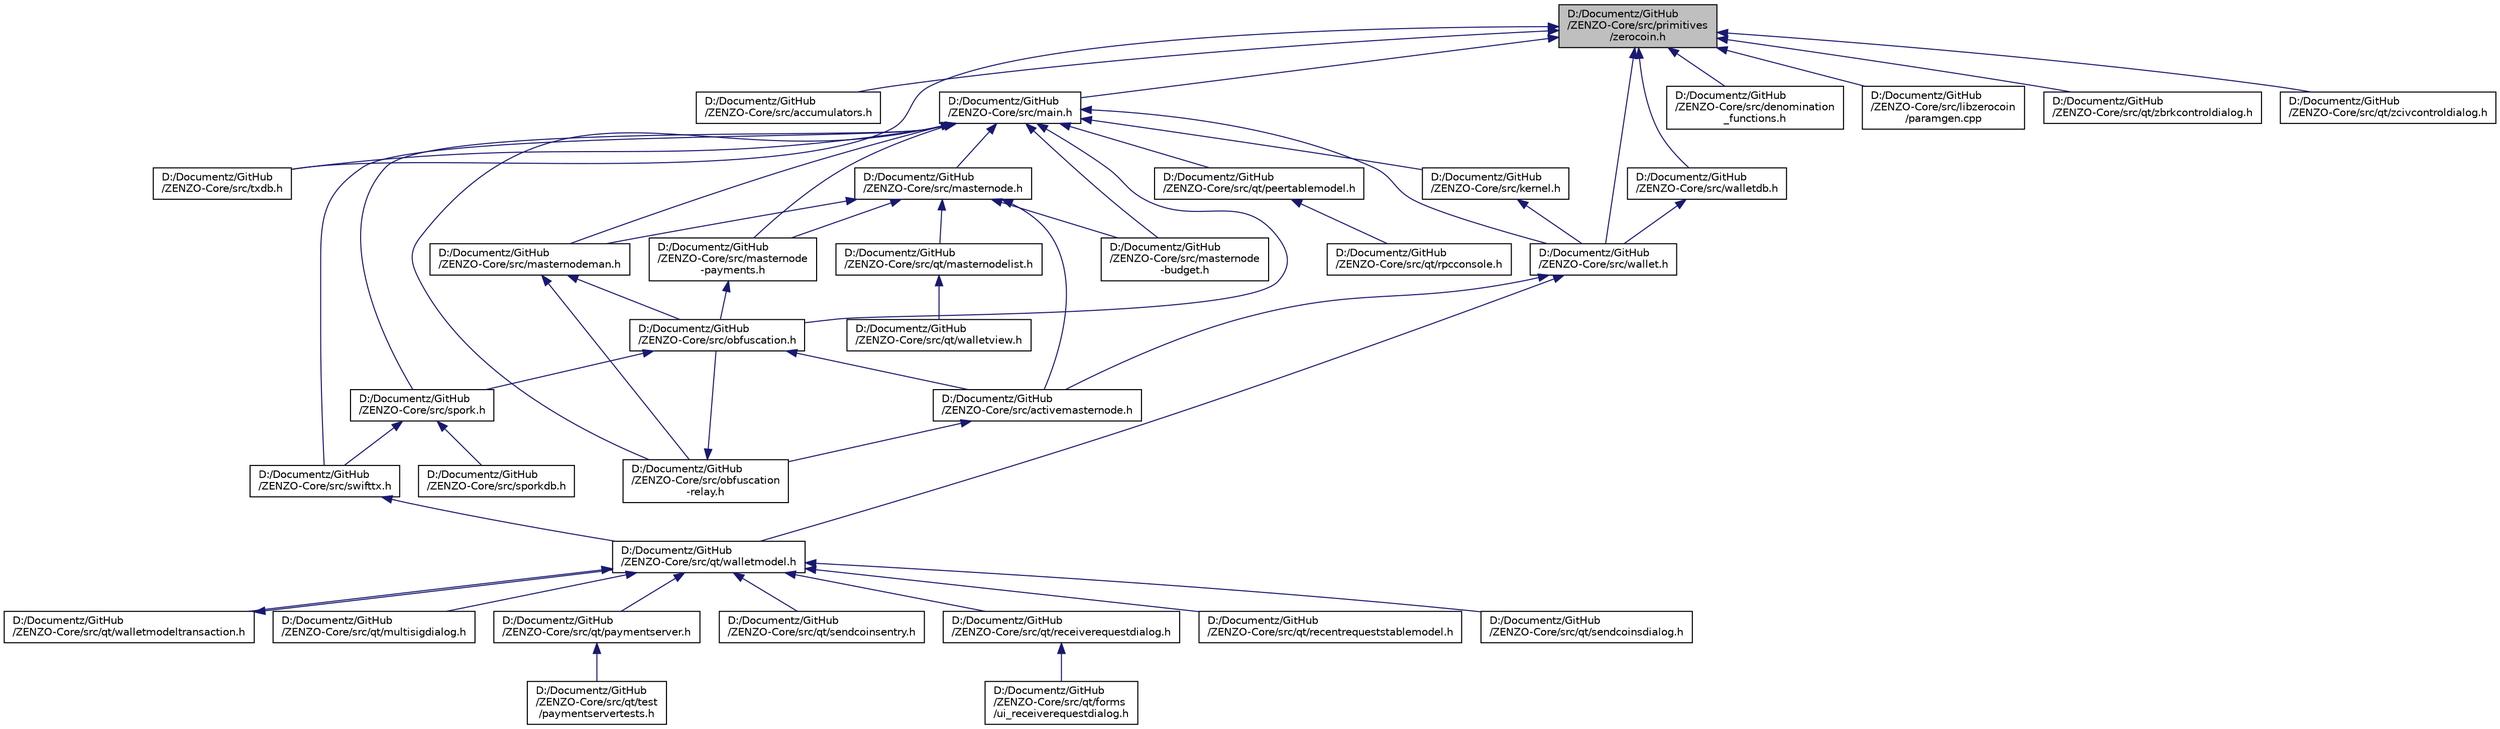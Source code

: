 digraph "D:/Documentz/GitHub/ZENZO-Core/src/primitives/zerocoin.h"
{
 // LATEX_PDF_SIZE
  edge [fontname="Helvetica",fontsize="10",labelfontname="Helvetica",labelfontsize="10"];
  node [fontname="Helvetica",fontsize="10",shape=record];
  Node24 [label="D:/Documentz/GitHub\l/ZENZO-Core/src/primitives\l/zerocoin.h",height=0.2,width=0.4,color="black", fillcolor="grey75", style="filled", fontcolor="black",tooltip="Exceptions and constants for Zerocoin."];
  Node24 -> Node25 [dir="back",color="midnightblue",fontsize="10",style="solid"];
  Node25 [label="D:/Documentz/GitHub\l/ZENZO-Core/src/accumulators.h",height=0.2,width=0.4,color="black", fillcolor="white", style="filled",URL="$accumulators_8h_source.html",tooltip=" "];
  Node24 -> Node26 [dir="back",color="midnightblue",fontsize="10",style="solid"];
  Node26 [label="D:/Documentz/GitHub\l/ZENZO-Core/src/main.h",height=0.2,width=0.4,color="black", fillcolor="white", style="filled",URL="$main_8h_source.html",tooltip=" "];
  Node26 -> Node27 [dir="back",color="midnightblue",fontsize="10",style="solid"];
  Node27 [label="D:/Documentz/GitHub\l/ZENZO-Core/src/txdb.h",height=0.2,width=0.4,color="black", fillcolor="white", style="filled",URL="$txdb_8h_source.html",tooltip=" "];
  Node26 -> Node28 [dir="back",color="midnightblue",fontsize="10",style="solid"];
  Node28 [label="D:/Documentz/GitHub\l/ZENZO-Core/src/spork.h",height=0.2,width=0.4,color="black", fillcolor="white", style="filled",URL="$spork_8h_source.html",tooltip=" "];
  Node28 -> Node29 [dir="back",color="midnightblue",fontsize="10",style="solid"];
  Node29 [label="D:/Documentz/GitHub\l/ZENZO-Core/src/sporkdb.h",height=0.2,width=0.4,color="black", fillcolor="white", style="filled",URL="$sporkdb_8h_source.html",tooltip=" "];
  Node28 -> Node30 [dir="back",color="midnightblue",fontsize="10",style="solid"];
  Node30 [label="D:/Documentz/GitHub\l/ZENZO-Core/src/swifttx.h",height=0.2,width=0.4,color="black", fillcolor="white", style="filled",URL="$swifttx_8h_source.html",tooltip=" "];
  Node30 -> Node31 [dir="back",color="midnightblue",fontsize="10",style="solid"];
  Node31 [label="D:/Documentz/GitHub\l/ZENZO-Core/src/qt/walletmodel.h",height=0.2,width=0.4,color="black", fillcolor="white", style="filled",URL="$walletmodel_8h_source.html",tooltip=" "];
  Node31 -> Node32 [dir="back",color="midnightblue",fontsize="10",style="solid"];
  Node32 [label="D:/Documentz/GitHub\l/ZENZO-Core/src/qt/walletmodeltransaction.h",height=0.2,width=0.4,color="black", fillcolor="white", style="filled",URL="$walletmodeltransaction_8h_source.html",tooltip=" "];
  Node32 -> Node31 [dir="back",color="midnightblue",fontsize="10",style="solid"];
  Node31 -> Node33 [dir="back",color="midnightblue",fontsize="10",style="solid"];
  Node33 [label="D:/Documentz/GitHub\l/ZENZO-Core/src/qt/multisigdialog.h",height=0.2,width=0.4,color="black", fillcolor="white", style="filled",URL="$multisigdialog_8h_source.html",tooltip=" "];
  Node31 -> Node34 [dir="back",color="midnightblue",fontsize="10",style="solid"];
  Node34 [label="D:/Documentz/GitHub\l/ZENZO-Core/src/qt/paymentserver.h",height=0.2,width=0.4,color="black", fillcolor="white", style="filled",URL="$paymentserver_8h_source.html",tooltip=" "];
  Node34 -> Node35 [dir="back",color="midnightblue",fontsize="10",style="solid"];
  Node35 [label="D:/Documentz/GitHub\l/ZENZO-Core/src/qt/test\l/paymentservertests.h",height=0.2,width=0.4,color="black", fillcolor="white", style="filled",URL="$paymentservertests_8h_source.html",tooltip=" "];
  Node31 -> Node36 [dir="back",color="midnightblue",fontsize="10",style="solid"];
  Node36 [label="D:/Documentz/GitHub\l/ZENZO-Core/src/qt/sendcoinsentry.h",height=0.2,width=0.4,color="black", fillcolor="white", style="filled",URL="$sendcoinsentry_8h_source.html",tooltip=" "];
  Node31 -> Node37 [dir="back",color="midnightblue",fontsize="10",style="solid"];
  Node37 [label="D:/Documentz/GitHub\l/ZENZO-Core/src/qt/receiverequestdialog.h",height=0.2,width=0.4,color="black", fillcolor="white", style="filled",URL="$receiverequestdialog_8h_source.html",tooltip=" "];
  Node37 -> Node38 [dir="back",color="midnightblue",fontsize="10",style="solid"];
  Node38 [label="D:/Documentz/GitHub\l/ZENZO-Core/src/qt/forms\l/ui_receiverequestdialog.h",height=0.2,width=0.4,color="black", fillcolor="white", style="filled",URL="$ui__receiverequestdialog_8h_source.html",tooltip=" "];
  Node31 -> Node39 [dir="back",color="midnightblue",fontsize="10",style="solid"];
  Node39 [label="D:/Documentz/GitHub\l/ZENZO-Core/src/qt/recentrequeststablemodel.h",height=0.2,width=0.4,color="black", fillcolor="white", style="filled",URL="$recentrequeststablemodel_8h_source.html",tooltip=" "];
  Node31 -> Node40 [dir="back",color="midnightblue",fontsize="10",style="solid"];
  Node40 [label="D:/Documentz/GitHub\l/ZENZO-Core/src/qt/sendcoinsdialog.h",height=0.2,width=0.4,color="black", fillcolor="white", style="filled",URL="$sendcoinsdialog_8h_source.html",tooltip=" "];
  Node26 -> Node41 [dir="back",color="midnightblue",fontsize="10",style="solid"];
  Node41 [label="D:/Documentz/GitHub\l/ZENZO-Core/src/obfuscation.h",height=0.2,width=0.4,color="black", fillcolor="white", style="filled",URL="$obfuscation_8h_source.html",tooltip=" "];
  Node41 -> Node28 [dir="back",color="midnightblue",fontsize="10",style="solid"];
  Node41 -> Node42 [dir="back",color="midnightblue",fontsize="10",style="solid"];
  Node42 [label="D:/Documentz/GitHub\l/ZENZO-Core/src/activemasternode.h",height=0.2,width=0.4,color="black", fillcolor="white", style="filled",URL="$activemasternode_8h_source.html",tooltip=" "];
  Node42 -> Node43 [dir="back",color="midnightblue",fontsize="10",style="solid"];
  Node43 [label="D:/Documentz/GitHub\l/ZENZO-Core/src/obfuscation\l-relay.h",height=0.2,width=0.4,color="black", fillcolor="white", style="filled",URL="$obfuscation-relay_8h_source.html",tooltip=" "];
  Node43 -> Node41 [dir="back",color="midnightblue",fontsize="10",style="solid"];
  Node26 -> Node44 [dir="back",color="midnightblue",fontsize="10",style="solid"];
  Node44 [label="D:/Documentz/GitHub\l/ZENZO-Core/src/masternode\l-payments.h",height=0.2,width=0.4,color="black", fillcolor="white", style="filled",URL="$masternode-payments_8h_source.html",tooltip=" "];
  Node44 -> Node41 [dir="back",color="midnightblue",fontsize="10",style="solid"];
  Node26 -> Node45 [dir="back",color="midnightblue",fontsize="10",style="solid"];
  Node45 [label="D:/Documentz/GitHub\l/ZENZO-Core/src/masternode.h",height=0.2,width=0.4,color="black", fillcolor="white", style="filled",URL="$masternode_8h_source.html",tooltip=" "];
  Node45 -> Node44 [dir="back",color="midnightblue",fontsize="10",style="solid"];
  Node45 -> Node46 [dir="back",color="midnightblue",fontsize="10",style="solid"];
  Node46 [label="D:/Documentz/GitHub\l/ZENZO-Core/src/masternodeman.h",height=0.2,width=0.4,color="black", fillcolor="white", style="filled",URL="$masternodeman_8h_source.html",tooltip=" "];
  Node46 -> Node41 [dir="back",color="midnightblue",fontsize="10",style="solid"];
  Node46 -> Node43 [dir="back",color="midnightblue",fontsize="10",style="solid"];
  Node45 -> Node42 [dir="back",color="midnightblue",fontsize="10",style="solid"];
  Node45 -> Node47 [dir="back",color="midnightblue",fontsize="10",style="solid"];
  Node47 [label="D:/Documentz/GitHub\l/ZENZO-Core/src/masternode\l-budget.h",height=0.2,width=0.4,color="black", fillcolor="white", style="filled",URL="$masternode-budget_8h_source.html",tooltip=" "];
  Node45 -> Node48 [dir="back",color="midnightblue",fontsize="10",style="solid"];
  Node48 [label="D:/Documentz/GitHub\l/ZENZO-Core/src/qt/masternodelist.h",height=0.2,width=0.4,color="black", fillcolor="white", style="filled",URL="$masternodelist_8h_source.html",tooltip=" "];
  Node48 -> Node49 [dir="back",color="midnightblue",fontsize="10",style="solid"];
  Node49 [label="D:/Documentz/GitHub\l/ZENZO-Core/src/qt/walletview.h",height=0.2,width=0.4,color="black", fillcolor="white", style="filled",URL="$walletview_8h_source.html",tooltip=" "];
  Node26 -> Node46 [dir="back",color="midnightblue",fontsize="10",style="solid"];
  Node26 -> Node50 [dir="back",color="midnightblue",fontsize="10",style="solid"];
  Node50 [label="D:/Documentz/GitHub\l/ZENZO-Core/src/kernel.h",height=0.2,width=0.4,color="black", fillcolor="white", style="filled",URL="$kernel_8h_source.html",tooltip=" "];
  Node50 -> Node51 [dir="back",color="midnightblue",fontsize="10",style="solid"];
  Node51 [label="D:/Documentz/GitHub\l/ZENZO-Core/src/wallet.h",height=0.2,width=0.4,color="black", fillcolor="white", style="filled",URL="$wallet_8h_source.html",tooltip=" "];
  Node51 -> Node42 [dir="back",color="midnightblue",fontsize="10",style="solid"];
  Node51 -> Node31 [dir="back",color="midnightblue",fontsize="10",style="solid"];
  Node26 -> Node51 [dir="back",color="midnightblue",fontsize="10",style="solid"];
  Node26 -> Node43 [dir="back",color="midnightblue",fontsize="10",style="solid"];
  Node26 -> Node47 [dir="back",color="midnightblue",fontsize="10",style="solid"];
  Node26 -> Node30 [dir="back",color="midnightblue",fontsize="10",style="solid"];
  Node26 -> Node52 [dir="back",color="midnightblue",fontsize="10",style="solid"];
  Node52 [label="D:/Documentz/GitHub\l/ZENZO-Core/src/qt/peertablemodel.h",height=0.2,width=0.4,color="black", fillcolor="white", style="filled",URL="$peertablemodel_8h_source.html",tooltip=" "];
  Node52 -> Node53 [dir="back",color="midnightblue",fontsize="10",style="solid"];
  Node53 [label="D:/Documentz/GitHub\l/ZENZO-Core/src/qt/rpcconsole.h",height=0.2,width=0.4,color="black", fillcolor="white", style="filled",URL="$rpcconsole_8h_source.html",tooltip=" "];
  Node24 -> Node27 [dir="back",color="midnightblue",fontsize="10",style="solid"];
  Node24 -> Node51 [dir="back",color="midnightblue",fontsize="10",style="solid"];
  Node24 -> Node54 [dir="back",color="midnightblue",fontsize="10",style="solid"];
  Node54 [label="D:/Documentz/GitHub\l/ZENZO-Core/src/walletdb.h",height=0.2,width=0.4,color="black", fillcolor="white", style="filled",URL="$walletdb_8h_source.html",tooltip=" "];
  Node54 -> Node51 [dir="back",color="midnightblue",fontsize="10",style="solid"];
  Node24 -> Node55 [dir="back",color="midnightblue",fontsize="10",style="solid"];
  Node55 [label="D:/Documentz/GitHub\l/ZENZO-Core/src/denomination\l_functions.h",height=0.2,width=0.4,color="black", fillcolor="white", style="filled",URL="$denomination__functions_8h_source.html",tooltip=" "];
  Node24 -> Node56 [dir="back",color="midnightblue",fontsize="10",style="solid"];
  Node56 [label="D:/Documentz/GitHub\l/ZENZO-Core/src/libzerocoin\l/paramgen.cpp",height=0.2,width=0.4,color="black", fillcolor="white", style="filled",URL="$paramgen_8cpp.html",tooltip="Parameter generation utility for Zerocoin."];
  Node24 -> Node57 [dir="back",color="midnightblue",fontsize="10",style="solid"];
  Node57 [label="D:/Documentz/GitHub\l/ZENZO-Core/src/qt/zbrkcontroldialog.h",height=0.2,width=0.4,color="black", fillcolor="white", style="filled",URL="$zbrkcontroldialog_8h_source.html",tooltip=" "];
  Node24 -> Node58 [dir="back",color="midnightblue",fontsize="10",style="solid"];
  Node58 [label="D:/Documentz/GitHub\l/ZENZO-Core/src/qt/zcivcontroldialog.h",height=0.2,width=0.4,color="black", fillcolor="white", style="filled",URL="$zcivcontroldialog_8h_source.html",tooltip=" "];
}
